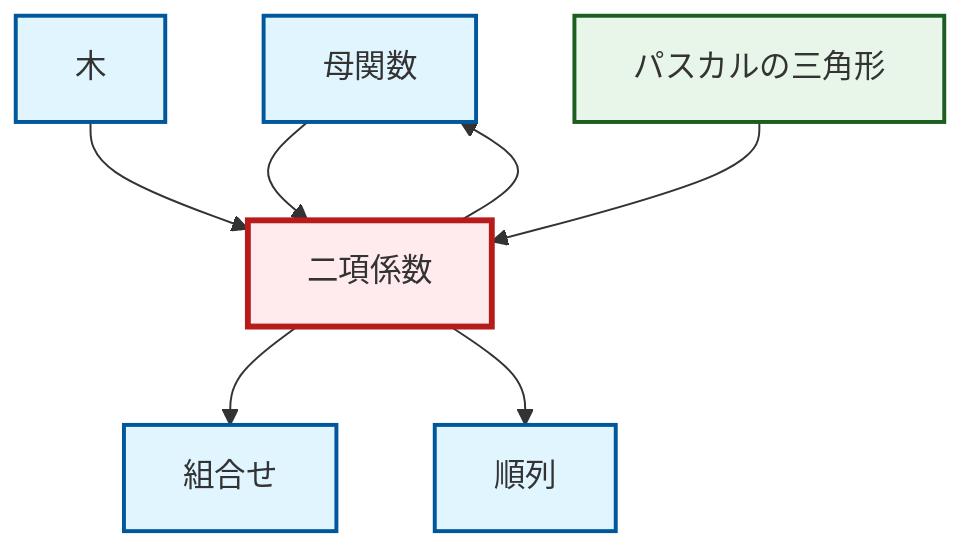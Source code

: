 graph TD
    classDef definition fill:#e1f5fe,stroke:#01579b,stroke-width:2px
    classDef theorem fill:#f3e5f5,stroke:#4a148c,stroke-width:2px
    classDef axiom fill:#fff3e0,stroke:#e65100,stroke-width:2px
    classDef example fill:#e8f5e9,stroke:#1b5e20,stroke-width:2px
    classDef current fill:#ffebee,stroke:#b71c1c,stroke-width:3px
    def-generating-function["母関数"]:::definition
    ex-pascals-triangle["パスカルの三角形"]:::example
    def-tree["木"]:::definition
    def-permutation["順列"]:::definition
    def-combination["組合せ"]:::definition
    def-binomial-coefficient["二項係数"]:::definition
    def-binomial-coefficient --> def-combination
    def-tree --> def-binomial-coefficient
    def-binomial-coefficient --> def-permutation
    def-binomial-coefficient --> def-generating-function
    def-generating-function --> def-binomial-coefficient
    ex-pascals-triangle --> def-binomial-coefficient
    class def-binomial-coefficient current